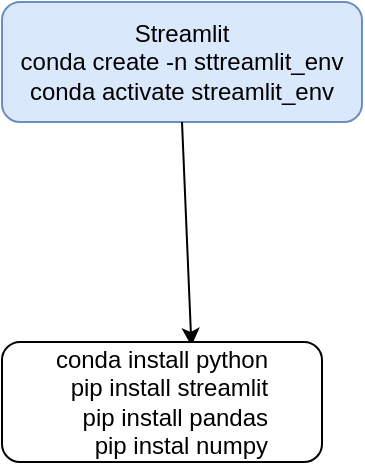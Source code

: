 <mxfile>
    <diagram id="YC4NZI0Y2FyiEq0vhbaP" name="Page-1">
        <mxGraphModel dx="662" dy="398" grid="1" gridSize="10" guides="1" tooltips="1" connect="1" arrows="1" fold="1" page="1" pageScale="1" pageWidth="850" pageHeight="1100" math="0" shadow="0">
            <root>
                <mxCell id="0"/>
                <mxCell id="1" parent="0"/>
                <mxCell id="2" value="Streamlit&lt;br&gt;conda create -n sttreamlit_env&lt;br&gt;conda activate streamlit_env" style="rounded=1;whiteSpace=wrap;html=1;fillColor=#dae8fc;strokeColor=#6c8ebf;" vertex="1" parent="1">
                    <mxGeometry x="270" y="50" width="180" height="60" as="geometry"/>
                </mxCell>
                <mxCell id="3" value="" style="endArrow=classic;html=1;entryX=0.592;entryY=0.033;entryDx=0;entryDy=0;entryPerimeter=0;" edge="1" parent="1" target="5">
                    <mxGeometry width="50" height="50" relative="1" as="geometry">
                        <mxPoint x="360" y="110" as="sourcePoint"/>
                        <mxPoint x="377.04" y="201.98" as="targetPoint"/>
                    </mxGeometry>
                </mxCell>
                <mxCell id="5" value="&lt;div style=&quot;border-color: var(--border-color); text-align: right;&quot;&gt;&lt;span style=&quot;border-color: var(--border-color);&quot;&gt;conda install python&lt;/span&gt;&lt;/div&gt;&lt;div style=&quot;border-color: var(--border-color); text-align: right;&quot;&gt;&lt;span style=&quot;border-color: var(--border-color);&quot;&gt;pip install streamlit&lt;/span&gt;&lt;/div&gt;&lt;div style=&quot;border-color: var(--border-color); text-align: right;&quot;&gt;&lt;span style=&quot;border-color: var(--border-color);&quot;&gt;pip install pandas&lt;/span&gt;&lt;/div&gt;&lt;div style=&quot;border-color: var(--border-color); text-align: right;&quot;&gt;&lt;span style=&quot;border-color: var(--border-color);&quot;&gt;pip instal numpy&lt;/span&gt;&lt;/div&gt;" style="rounded=1;whiteSpace=wrap;html=1;labelBackgroundColor=#FFFFFF;" vertex="1" parent="1">
                    <mxGeometry x="270" y="220" width="160" height="60" as="geometry"/>
                </mxCell>
            </root>
        </mxGraphModel>
    </diagram>
</mxfile>